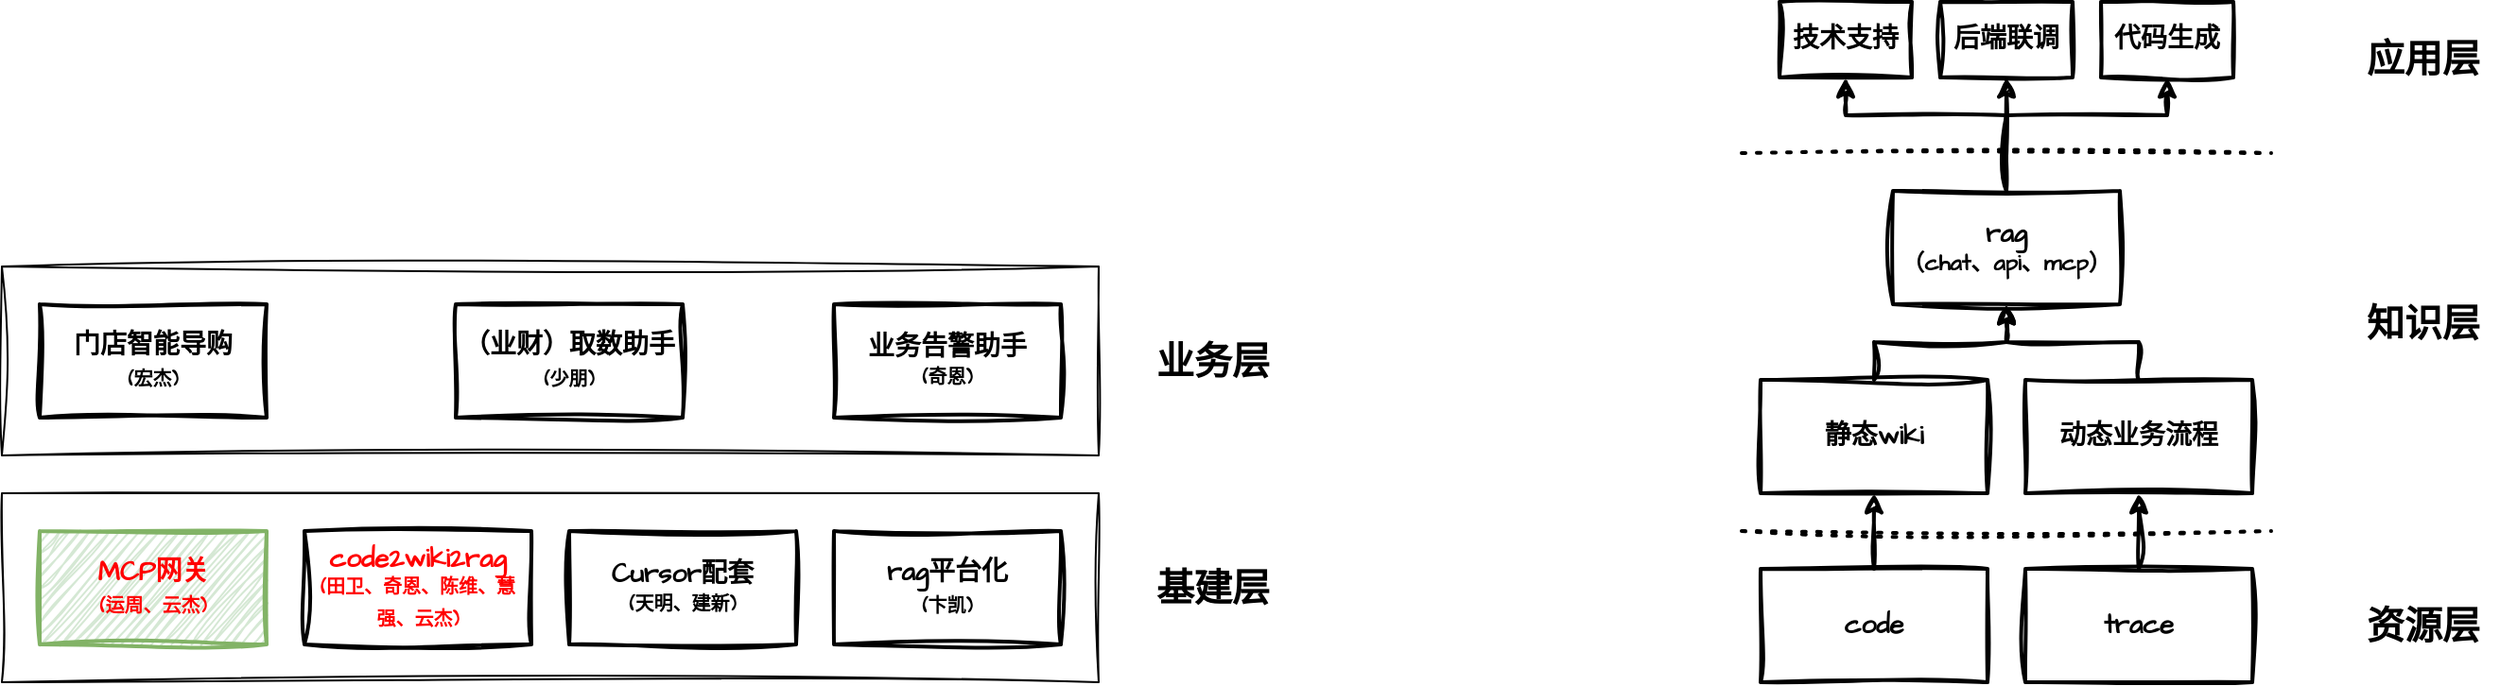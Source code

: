 <mxfile version="28.0.3">
  <diagram name="第 1 页" id="sdekgf0NEj-Iy2Gb90WJ">
    <mxGraphModel dx="693" dy="510" grid="1" gridSize="10" guides="1" tooltips="1" connect="1" arrows="1" fold="1" page="1" pageScale="1" pageWidth="827" pageHeight="1169" math="0" shadow="0">
      <root>
        <mxCell id="0" />
        <mxCell id="1" parent="0" />
        <mxCell id="FELTFUA_toyY_y6LnQzl-5" value="" style="rounded=0;whiteSpace=wrap;html=1;sketch=1;hachureGap=4;jiggle=2;curveFitting=1;fontFamily=Architects Daughter;fontSource=https%3A%2F%2Ffonts.googleapis.com%2Fcss%3Ffamily%3DArchitects%2BDaughter;fillColor=none;" parent="1" vertex="1">
          <mxGeometry x="80" y="400" width="580" height="100" as="geometry" />
        </mxCell>
        <mxCell id="FELTFUA_toyY_y6LnQzl-1" value="&lt;b&gt;&lt;font style=&quot;font-size: 14px;&quot;&gt;Cursor配套&lt;/font&gt;&lt;/b&gt;&lt;div&gt;&lt;b&gt;&lt;font style=&quot;font-size: 10px;&quot;&gt;(天明、建新)&lt;/font&gt;&lt;/b&gt;&lt;/div&gt;" style="rounded=0;whiteSpace=wrap;html=1;sketch=1;hachureGap=4;jiggle=2;curveFitting=1;fontFamily=Architects Daughter;fontSource=https%3A%2F%2Ffonts.googleapis.com%2Fcss%3Ffamily%3DArchitects%2BDaughter;fillColor=none;strokeWidth=2;" parent="1" vertex="1">
          <mxGeometry x="380" y="420" width="120" height="60" as="geometry" />
        </mxCell>
        <mxCell id="FELTFUA_toyY_y6LnQzl-2" value="&lt;b&gt;&lt;font style=&quot;font-size: 14px; color: rgb(255, 0, 0);&quot;&gt;code2wiki2rag&lt;/font&gt;&lt;/b&gt;&lt;div&gt;&lt;b&gt;&lt;font style=&quot;font-size: 10px; color: rgb(255, 0, 0);&quot;&gt;(田卫、奇恩、陈维、慧强、云杰)&lt;/font&gt;&lt;/b&gt;&lt;b&gt;&lt;font style=&quot;font-size: 14px;&quot;&gt;&lt;/font&gt;&lt;/b&gt;&lt;/div&gt;" style="rounded=0;whiteSpace=wrap;html=1;sketch=1;hachureGap=4;jiggle=2;curveFitting=1;fontFamily=Architects Daughter;fontSource=https%3A%2F%2Ffonts.googleapis.com%2Fcss%3Ffamily%3DArchitects%2BDaughter;strokeWidth=2;" parent="1" vertex="1">
          <mxGeometry x="240" y="420" width="120" height="60" as="geometry" />
        </mxCell>
        <mxCell id="FELTFUA_toyY_y6LnQzl-3" value="&lt;b&gt;&lt;font style=&quot;font-size: 14px;&quot;&gt;rag平台化&lt;/font&gt;&lt;/b&gt;&lt;div&gt;&lt;b&gt;&lt;font style=&quot;font-size: 10px;&quot;&gt;(卞凯)&lt;/font&gt;&lt;/b&gt;&lt;b&gt;&lt;font style=&quot;font-size: 14px;&quot;&gt;&lt;/font&gt;&lt;/b&gt;&lt;/div&gt;" style="rounded=0;whiteSpace=wrap;html=1;sketch=1;hachureGap=4;jiggle=2;curveFitting=1;fontFamily=Architects Daughter;fontSource=https%3A%2F%2Ffonts.googleapis.com%2Fcss%3Ffamily%3DArchitects%2BDaughter;fillColor=none;strokeWidth=2;" parent="1" vertex="1">
          <mxGeometry x="520" y="420" width="120" height="60" as="geometry" />
        </mxCell>
        <mxCell id="FELTFUA_toyY_y6LnQzl-4" value="&lt;b&gt;&lt;font style=&quot;font-size: 14px; color: rgb(255, 0, 0);&quot;&gt;MCP网关&lt;/font&gt;&lt;/b&gt;&lt;div&gt;&lt;b&gt;&lt;font style=&quot;font-size: 10px; color: rgb(255, 0, 0);&quot;&gt;(运周、云杰)&lt;/font&gt;&lt;/b&gt;&lt;b&gt;&lt;font style=&quot;font-size: 14px;&quot;&gt;&lt;/font&gt;&lt;/b&gt;&lt;/div&gt;" style="rounded=0;whiteSpace=wrap;html=1;sketch=1;hachureGap=4;jiggle=2;curveFitting=1;fontFamily=Architects Daughter;fontSource=https%3A%2F%2Ffonts.googleapis.com%2Fcss%3Ffamily%3DArchitects%2BDaughter;fillColor=#d5e8d4;strokeWidth=2;strokeColor=#82b366;" parent="1" vertex="1">
          <mxGeometry x="100" y="420" width="120" height="60" as="geometry" />
        </mxCell>
        <mxCell id="FELTFUA_toyY_y6LnQzl-6" value="" style="rounded=0;whiteSpace=wrap;html=1;sketch=1;hachureGap=4;jiggle=2;curveFitting=1;fontFamily=Architects Daughter;fontSource=https%3A%2F%2Ffonts.googleapis.com%2Fcss%3Ffamily%3DArchitects%2BDaughter;fillColor=none;" parent="1" vertex="1">
          <mxGeometry x="80" y="280" width="580" height="100" as="geometry" />
        </mxCell>
        <mxCell id="FELTFUA_toyY_y6LnQzl-7" value="&lt;b&gt;&lt;font style=&quot;font-size: 14px;&quot;&gt;门店智能导购&lt;/font&gt;&lt;/b&gt;&lt;div&gt;&lt;b&gt;&lt;font style=&quot;font-size: 10px;&quot;&gt;(宏杰)&lt;/font&gt;&lt;/b&gt;&lt;b&gt;&lt;font style=&quot;font-size: 14px;&quot;&gt;&lt;/font&gt;&lt;/b&gt;&lt;/div&gt;" style="rounded=0;whiteSpace=wrap;html=1;sketch=1;hachureGap=4;jiggle=2;curveFitting=1;fontFamily=Architects Daughter;fontSource=https%3A%2F%2Ffonts.googleapis.com%2Fcss%3Ffamily%3DArchitects%2BDaughter;fillColor=none;strokeWidth=2;" parent="1" vertex="1">
          <mxGeometry x="100" y="300" width="120" height="60" as="geometry" />
        </mxCell>
        <mxCell id="FELTFUA_toyY_y6LnQzl-8" value="&lt;b&gt;&lt;font style=&quot;font-size: 14px;&quot;&gt;业务告警助手&lt;/font&gt;&lt;/b&gt;&lt;div&gt;&lt;b&gt;&lt;font style=&quot;font-size: 10px;&quot;&gt;(奇恩)&lt;/font&gt;&lt;/b&gt;&lt;/div&gt;" style="rounded=0;whiteSpace=wrap;html=1;sketch=1;hachureGap=4;jiggle=2;curveFitting=1;fontFamily=Architects Daughter;fontSource=https%3A%2F%2Ffonts.googleapis.com%2Fcss%3Ffamily%3DArchitects%2BDaughter;fillColor=none;strokeWidth=2;" parent="1" vertex="1">
          <mxGeometry x="520" y="300" width="120" height="60" as="geometry" />
        </mxCell>
        <mxCell id="FELTFUA_toyY_y6LnQzl-11" value="&lt;b&gt;&lt;font style=&quot;font-size: 20px;&quot;&gt;基建层&lt;/font&gt;&lt;/b&gt;" style="text;html=1;align=center;verticalAlign=middle;resizable=0;points=[];autosize=1;strokeColor=none;fillColor=none;fontFamily=Architects Daughter;fontSource=https%3A%2F%2Ffonts.googleapis.com%2Fcss%3Ffamily%3DArchitects%2BDaughter;" parent="1" vertex="1">
          <mxGeometry x="680" y="430" width="80" height="40" as="geometry" />
        </mxCell>
        <mxCell id="FELTFUA_toyY_y6LnQzl-12" value="&lt;b&gt;&lt;font style=&quot;font-size: 20px;&quot;&gt;业务层&lt;/font&gt;&lt;/b&gt;" style="text;html=1;align=center;verticalAlign=middle;resizable=0;points=[];autosize=1;strokeColor=none;fillColor=none;fontFamily=Architects Daughter;fontSource=https%3A%2F%2Ffonts.googleapis.com%2Fcss%3Ffamily%3DArchitects%2BDaughter;" parent="1" vertex="1">
          <mxGeometry x="680" y="310" width="80" height="40" as="geometry" />
        </mxCell>
        <mxCell id="Fc4Rw3A86Ovx1HUEGUO--12" style="edgeStyle=orthogonalEdgeStyle;rounded=0;sketch=1;hachureGap=4;jiggle=2;curveFitting=1;orthogonalLoop=1;jettySize=auto;html=1;exitX=0.5;exitY=0;exitDx=0;exitDy=0;entryX=0.5;entryY=1;entryDx=0;entryDy=0;fontFamily=Architects Daughter;fontSource=https%3A%2F%2Ffonts.googleapis.com%2Fcss%3Ffamily%3DArchitects%2BDaughter;strokeWidth=2;" edge="1" parent="1" source="Fc4Rw3A86Ovx1HUEGUO--1" target="Fc4Rw3A86Ovx1HUEGUO--2">
          <mxGeometry relative="1" as="geometry" />
        </mxCell>
        <mxCell id="Fc4Rw3A86Ovx1HUEGUO--1" value="&lt;span style=&quot;font-size: 14px;&quot;&gt;&lt;b&gt;code&lt;/b&gt;&lt;/span&gt;" style="rounded=0;whiteSpace=wrap;html=1;sketch=1;hachureGap=4;jiggle=2;curveFitting=1;fontFamily=Architects Daughter;fontSource=https%3A%2F%2Ffonts.googleapis.com%2Fcss%3Ffamily%3DArchitects%2BDaughter;fillColor=none;strokeWidth=2;" vertex="1" parent="1">
          <mxGeometry x="1010" y="440" width="120" height="60" as="geometry" />
        </mxCell>
        <mxCell id="Fc4Rw3A86Ovx1HUEGUO--13" style="edgeStyle=orthogonalEdgeStyle;rounded=0;sketch=1;hachureGap=4;jiggle=2;curveFitting=1;orthogonalLoop=1;jettySize=auto;html=1;exitX=0.5;exitY=0;exitDx=0;exitDy=0;entryX=0.5;entryY=1;entryDx=0;entryDy=0;fontFamily=Architects Daughter;fontSource=https%3A%2F%2Ffonts.googleapis.com%2Fcss%3Ffamily%3DArchitects%2BDaughter;strokeWidth=2;" edge="1" parent="1" source="Fc4Rw3A86Ovx1HUEGUO--2" target="Fc4Rw3A86Ovx1HUEGUO--3">
          <mxGeometry relative="1" as="geometry" />
        </mxCell>
        <mxCell id="Fc4Rw3A86Ovx1HUEGUO--2" value="&lt;span style=&quot;font-size: 14px;&quot;&gt;&lt;b&gt;静态wiki&lt;/b&gt;&lt;/span&gt;" style="rounded=0;whiteSpace=wrap;html=1;sketch=1;hachureGap=4;jiggle=2;curveFitting=1;fontFamily=Architects Daughter;fontSource=https%3A%2F%2Ffonts.googleapis.com%2Fcss%3Ffamily%3DArchitects%2BDaughter;fillColor=none;strokeWidth=2;" vertex="1" parent="1">
          <mxGeometry x="1010" y="340" width="120" height="60" as="geometry" />
        </mxCell>
        <mxCell id="Fc4Rw3A86Ovx1HUEGUO--14" style="edgeStyle=orthogonalEdgeStyle;rounded=0;sketch=1;hachureGap=4;jiggle=2;curveFitting=1;orthogonalLoop=1;jettySize=auto;html=1;exitX=0.5;exitY=0;exitDx=0;exitDy=0;fontFamily=Architects Daughter;fontSource=https%3A%2F%2Ffonts.googleapis.com%2Fcss%3Ffamily%3DArchitects%2BDaughter;strokeWidth=2;entryX=0.5;entryY=1;entryDx=0;entryDy=0;" edge="1" parent="1" source="Fc4Rw3A86Ovx1HUEGUO--3" target="Fc4Rw3A86Ovx1HUEGUO--25">
          <mxGeometry relative="1" as="geometry">
            <mxPoint x="1150.0" y="180" as="targetPoint" />
            <Array as="points">
              <mxPoint x="1140" y="200" />
              <mxPoint x="1225" y="200" />
            </Array>
          </mxGeometry>
        </mxCell>
        <mxCell id="Fc4Rw3A86Ovx1HUEGUO--15" style="edgeStyle=orthogonalEdgeStyle;rounded=0;sketch=1;hachureGap=4;jiggle=2;curveFitting=1;orthogonalLoop=1;jettySize=auto;html=1;exitX=0.5;exitY=0;exitDx=0;exitDy=0;fontFamily=Architects Daughter;fontSource=https%3A%2F%2Ffonts.googleapis.com%2Fcss%3Ffamily%3DArchitects%2BDaughter;strokeWidth=2;entryX=0.5;entryY=1;entryDx=0;entryDy=0;" edge="1" parent="1" source="Fc4Rw3A86Ovx1HUEGUO--3" target="Fc4Rw3A86Ovx1HUEGUO--24">
          <mxGeometry relative="1" as="geometry">
            <mxPoint x="1070.0" y="180" as="targetPoint" />
          </mxGeometry>
        </mxCell>
        <mxCell id="Fc4Rw3A86Ovx1HUEGUO--16" style="edgeStyle=orthogonalEdgeStyle;rounded=0;sketch=1;hachureGap=4;jiggle=2;curveFitting=1;orthogonalLoop=1;jettySize=auto;html=1;exitX=0.5;exitY=0;exitDx=0;exitDy=0;fontFamily=Architects Daughter;fontSource=https%3A%2F%2Ffonts.googleapis.com%2Fcss%3Ffamily%3DArchitects%2BDaughter;strokeWidth=2;entryX=0.5;entryY=1;entryDx=0;entryDy=0;" edge="1" parent="1" source="Fc4Rw3A86Ovx1HUEGUO--3" target="Fc4Rw3A86Ovx1HUEGUO--19">
          <mxGeometry relative="1" as="geometry">
            <mxPoint x="990" y="180" as="targetPoint" />
            <Array as="points">
              <mxPoint x="1140" y="200" />
              <mxPoint x="1055" y="200" />
            </Array>
          </mxGeometry>
        </mxCell>
        <mxCell id="Fc4Rw3A86Ovx1HUEGUO--3" value="&lt;span style=&quot;font-size: 14px;&quot;&gt;&lt;b&gt;rag&lt;/b&gt;&lt;/span&gt;&lt;div&gt;&lt;font style=&quot;&quot;&gt;&lt;b&gt;（chat、api、mcp）&lt;/b&gt;&lt;/font&gt;&lt;/div&gt;" style="rounded=0;whiteSpace=wrap;html=1;sketch=1;hachureGap=4;jiggle=2;curveFitting=1;fontFamily=Architects Daughter;fontSource=https%3A%2F%2Ffonts.googleapis.com%2Fcss%3Ffamily%3DArchitects%2BDaughter;fillColor=none;strokeWidth=2;" vertex="1" parent="1">
          <mxGeometry x="1080" y="240" width="120" height="60" as="geometry" />
        </mxCell>
        <mxCell id="Fc4Rw3A86Ovx1HUEGUO--18" value="&lt;b&gt;&lt;font style=&quot;font-size: 14px;&quot;&gt;（业财）取数助手&lt;/font&gt;&lt;/b&gt;&lt;div&gt;&lt;b&gt;&lt;font style=&quot;font-size: 10px;&quot;&gt;(少朋)&lt;/font&gt;&lt;/b&gt;&lt;b&gt;&lt;font style=&quot;font-size: 14px;&quot;&gt;&lt;/font&gt;&lt;/b&gt;&lt;/div&gt;" style="rounded=0;whiteSpace=wrap;html=1;sketch=1;hachureGap=4;jiggle=2;curveFitting=1;fontFamily=Architects Daughter;fontSource=https%3A%2F%2Ffonts.googleapis.com%2Fcss%3Ffamily%3DArchitects%2BDaughter;fillColor=none;strokeWidth=2;" vertex="1" parent="1">
          <mxGeometry x="320" y="300" width="120" height="60" as="geometry" />
        </mxCell>
        <mxCell id="Fc4Rw3A86Ovx1HUEGUO--19" value="&lt;span style=&quot;font-size: 14px;&quot;&gt;&lt;b&gt;技术支持&lt;/b&gt;&lt;/span&gt;" style="rounded=0;whiteSpace=wrap;html=1;sketch=1;hachureGap=4;jiggle=2;curveFitting=1;fontFamily=Architects Daughter;fontSource=https%3A%2F%2Ffonts.googleapis.com%2Fcss%3Ffamily%3DArchitects%2BDaughter;fillColor=none;strokeWidth=2;" vertex="1" parent="1">
          <mxGeometry x="1020" y="140" width="70" height="40" as="geometry" />
        </mxCell>
        <mxCell id="Fc4Rw3A86Ovx1HUEGUO--20" style="edgeStyle=orthogonalEdgeStyle;rounded=0;sketch=1;hachureGap=4;jiggle=2;curveFitting=1;orthogonalLoop=1;jettySize=auto;html=1;exitX=0.5;exitY=0;exitDx=0;exitDy=0;entryX=0.5;entryY=1;entryDx=0;entryDy=0;fontFamily=Architects Daughter;fontSource=https%3A%2F%2Ffonts.googleapis.com%2Fcss%3Ffamily%3DArchitects%2BDaughter;strokeWidth=2;" edge="1" parent="1" source="Fc4Rw3A86Ovx1HUEGUO--21" target="Fc4Rw3A86Ovx1HUEGUO--22">
          <mxGeometry relative="1" as="geometry" />
        </mxCell>
        <mxCell id="Fc4Rw3A86Ovx1HUEGUO--21" value="&lt;span style=&quot;font-size: 14px;&quot;&gt;&lt;b&gt;trace&lt;/b&gt;&lt;/span&gt;" style="rounded=0;whiteSpace=wrap;html=1;sketch=1;hachureGap=4;jiggle=2;curveFitting=1;fontFamily=Architects Daughter;fontSource=https%3A%2F%2Ffonts.googleapis.com%2Fcss%3Ffamily%3DArchitects%2BDaughter;fillColor=none;strokeWidth=2;" vertex="1" parent="1">
          <mxGeometry x="1150" y="440" width="120" height="60" as="geometry" />
        </mxCell>
        <mxCell id="Fc4Rw3A86Ovx1HUEGUO--23" style="edgeStyle=orthogonalEdgeStyle;rounded=0;sketch=1;hachureGap=4;jiggle=2;curveFitting=1;orthogonalLoop=1;jettySize=auto;html=1;exitX=0.5;exitY=0;exitDx=0;exitDy=0;entryX=0.5;entryY=1;entryDx=0;entryDy=0;fontFamily=Architects Daughter;fontSource=https%3A%2F%2Ffonts.googleapis.com%2Fcss%3Ffamily%3DArchitects%2BDaughter;strokeWidth=2;" edge="1" parent="1" source="Fc4Rw3A86Ovx1HUEGUO--22" target="Fc4Rw3A86Ovx1HUEGUO--3">
          <mxGeometry relative="1" as="geometry" />
        </mxCell>
        <mxCell id="Fc4Rw3A86Ovx1HUEGUO--22" value="&lt;span style=&quot;font-size: 14px;&quot;&gt;&lt;b&gt;动态业务流程&lt;/b&gt;&lt;/span&gt;" style="rounded=0;whiteSpace=wrap;html=1;sketch=1;hachureGap=4;jiggle=2;curveFitting=1;fontFamily=Architects Daughter;fontSource=https%3A%2F%2Ffonts.googleapis.com%2Fcss%3Ffamily%3DArchitects%2BDaughter;fillColor=none;strokeWidth=2;" vertex="1" parent="1">
          <mxGeometry x="1150" y="340" width="120" height="60" as="geometry" />
        </mxCell>
        <mxCell id="Fc4Rw3A86Ovx1HUEGUO--24" value="&lt;span style=&quot;font-size: 14px;&quot;&gt;&lt;b&gt;后端联调&lt;/b&gt;&lt;/span&gt;" style="rounded=0;whiteSpace=wrap;html=1;sketch=1;hachureGap=4;jiggle=2;curveFitting=1;fontFamily=Architects Daughter;fontSource=https%3A%2F%2Ffonts.googleapis.com%2Fcss%3Ffamily%3DArchitects%2BDaughter;fillColor=none;strokeWidth=2;" vertex="1" parent="1">
          <mxGeometry x="1105" y="140" width="70" height="40" as="geometry" />
        </mxCell>
        <mxCell id="Fc4Rw3A86Ovx1HUEGUO--25" value="&lt;span style=&quot;font-size: 14px;&quot;&gt;&lt;b&gt;代码生成&lt;/b&gt;&lt;/span&gt;" style="rounded=0;whiteSpace=wrap;html=1;sketch=1;hachureGap=4;jiggle=2;curveFitting=1;fontFamily=Architects Daughter;fontSource=https%3A%2F%2Ffonts.googleapis.com%2Fcss%3Ffamily%3DArchitects%2BDaughter;fillColor=none;strokeWidth=2;" vertex="1" parent="1">
          <mxGeometry x="1190" y="140" width="70" height="40" as="geometry" />
        </mxCell>
        <mxCell id="Fc4Rw3A86Ovx1HUEGUO--26" value="" style="endArrow=none;dashed=1;html=1;dashPattern=1 3;strokeWidth=2;rounded=0;sketch=1;hachureGap=4;jiggle=2;curveFitting=1;fontFamily=Architects Daughter;fontSource=https%3A%2F%2Ffonts.googleapis.com%2Fcss%3Ffamily%3DArchitects%2BDaughter;" edge="1" parent="1">
          <mxGeometry width="50" height="50" relative="1" as="geometry">
            <mxPoint x="1000" y="420" as="sourcePoint" />
            <mxPoint x="1280" y="420" as="targetPoint" />
          </mxGeometry>
        </mxCell>
        <mxCell id="Fc4Rw3A86Ovx1HUEGUO--27" value="" style="endArrow=none;dashed=1;html=1;dashPattern=1 3;strokeWidth=2;rounded=0;sketch=1;hachureGap=4;jiggle=2;curveFitting=1;fontFamily=Architects Daughter;fontSource=https%3A%2F%2Ffonts.googleapis.com%2Fcss%3Ffamily%3DArchitects%2BDaughter;" edge="1" parent="1">
          <mxGeometry width="50" height="50" relative="1" as="geometry">
            <mxPoint x="1000" y="220" as="sourcePoint" />
            <mxPoint x="1280" y="220" as="targetPoint" />
          </mxGeometry>
        </mxCell>
        <mxCell id="Fc4Rw3A86Ovx1HUEGUO--28" value="&lt;b&gt;&lt;font style=&quot;font-size: 20px;&quot;&gt;资源层&lt;/font&gt;&lt;/b&gt;" style="text;html=1;align=center;verticalAlign=middle;resizable=0;points=[];autosize=1;strokeColor=none;fillColor=none;fontFamily=Architects Daughter;fontSource=https%3A%2F%2Ffonts.googleapis.com%2Fcss%3Ffamily%3DArchitects%2BDaughter;" vertex="1" parent="1">
          <mxGeometry x="1320" y="450" width="80" height="40" as="geometry" />
        </mxCell>
        <mxCell id="Fc4Rw3A86Ovx1HUEGUO--29" value="&lt;b&gt;&lt;font style=&quot;font-size: 20px;&quot;&gt;知识层&lt;/font&gt;&lt;/b&gt;" style="text;html=1;align=center;verticalAlign=middle;resizable=0;points=[];autosize=1;strokeColor=none;fillColor=none;fontFamily=Architects Daughter;fontSource=https%3A%2F%2Ffonts.googleapis.com%2Fcss%3Ffamily%3DArchitects%2BDaughter;" vertex="1" parent="1">
          <mxGeometry x="1320" y="290" width="80" height="40" as="geometry" />
        </mxCell>
        <mxCell id="Fc4Rw3A86Ovx1HUEGUO--30" value="&lt;b&gt;&lt;font style=&quot;font-size: 20px;&quot;&gt;应用层&lt;/font&gt;&lt;/b&gt;" style="text;html=1;align=center;verticalAlign=middle;resizable=0;points=[];autosize=1;strokeColor=none;fillColor=none;fontFamily=Architects Daughter;fontSource=https%3A%2F%2Ffonts.googleapis.com%2Fcss%3Ffamily%3DArchitects%2BDaughter;" vertex="1" parent="1">
          <mxGeometry x="1320" y="150" width="80" height="40" as="geometry" />
        </mxCell>
      </root>
    </mxGraphModel>
  </diagram>
</mxfile>
